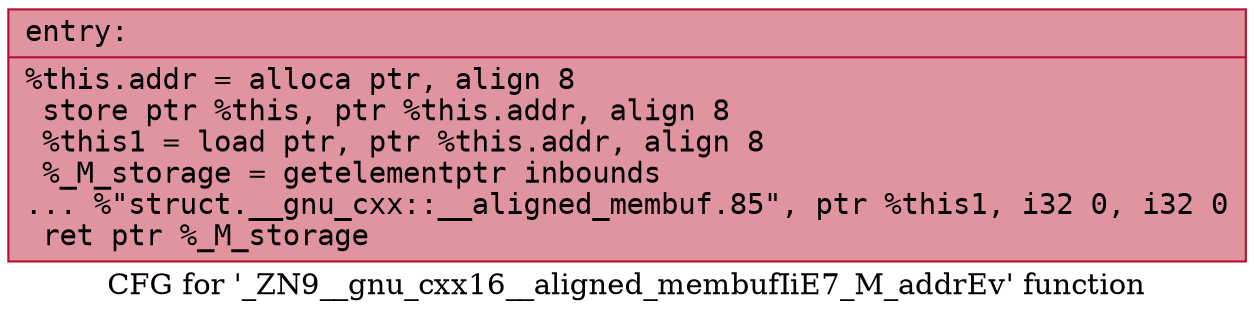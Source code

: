 digraph "CFG for '_ZN9__gnu_cxx16__aligned_membufIiE7_M_addrEv' function" {
	label="CFG for '_ZN9__gnu_cxx16__aligned_membufIiE7_M_addrEv' function";

	Node0x55aea91bf520 [shape=record,color="#b70d28ff", style=filled, fillcolor="#b70d2870" fontname="Courier",label="{entry:\l|  %this.addr = alloca ptr, align 8\l  store ptr %this, ptr %this.addr, align 8\l  %this1 = load ptr, ptr %this.addr, align 8\l  %_M_storage = getelementptr inbounds\l... %\"struct.__gnu_cxx::__aligned_membuf.85\", ptr %this1, i32 0, i32 0\l  ret ptr %_M_storage\l}"];
}
